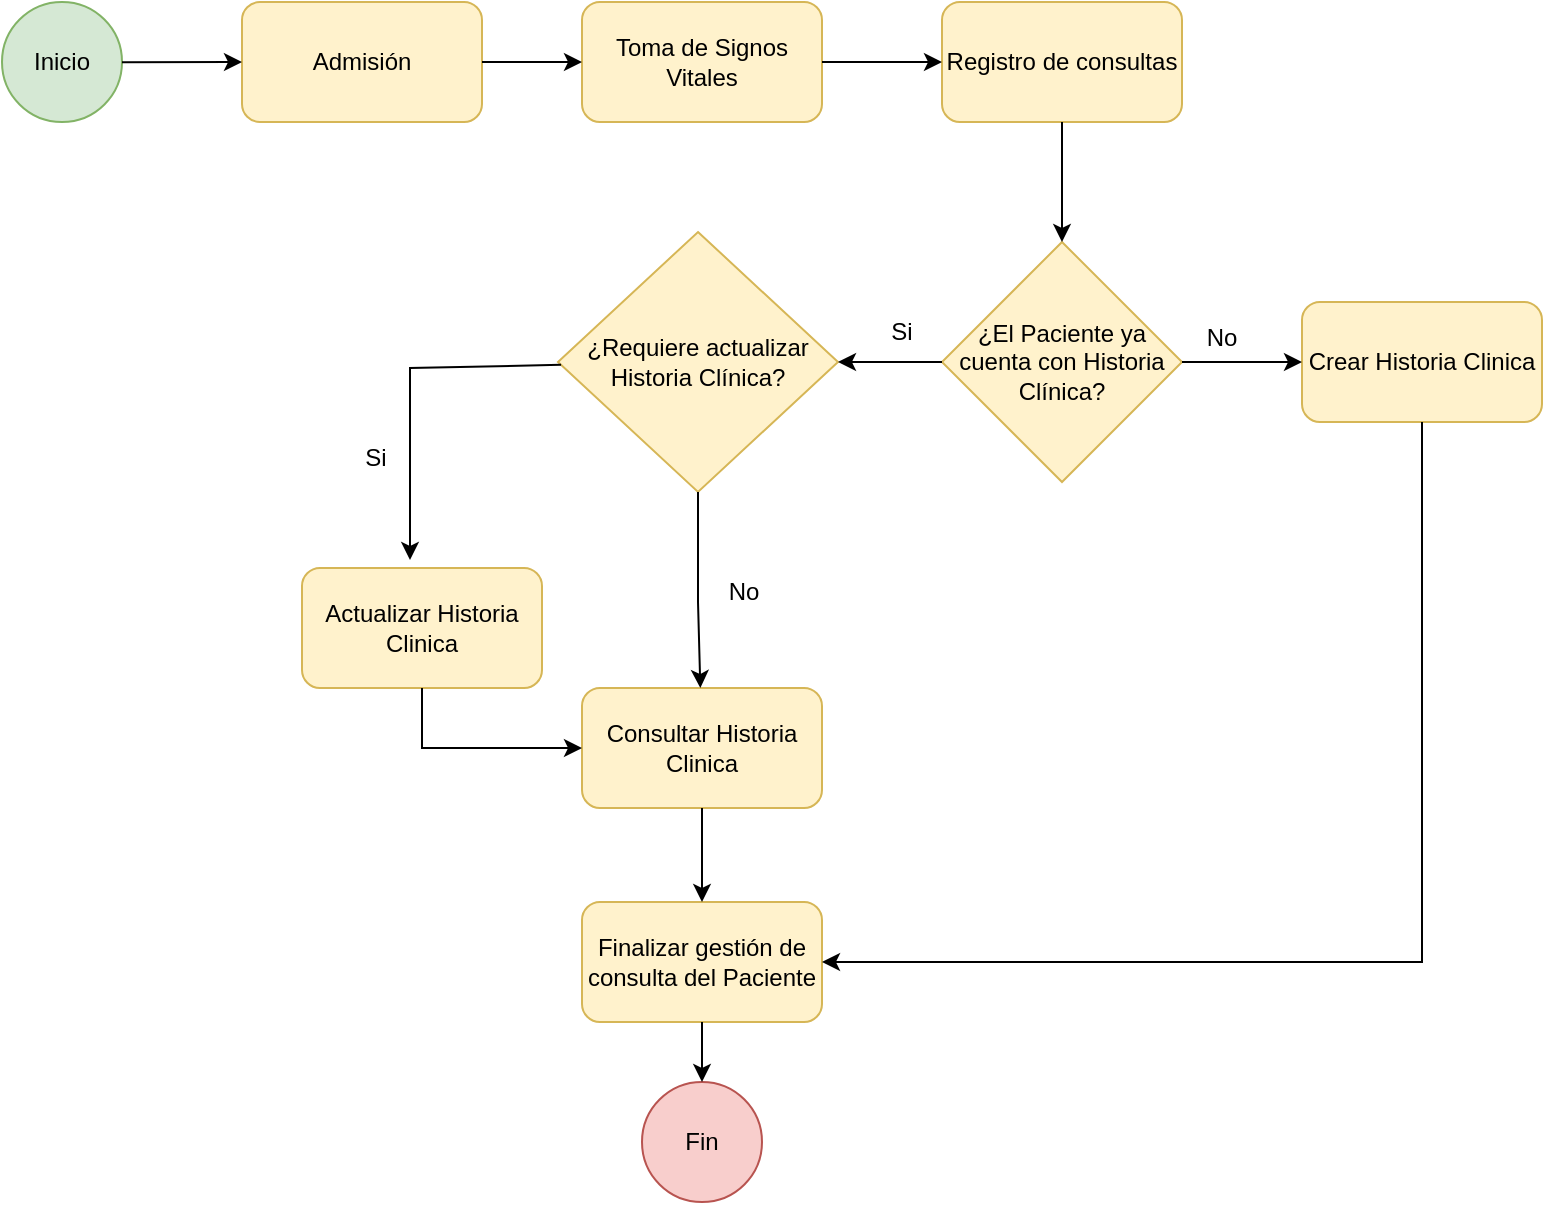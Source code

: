 <mxfile version="20.1.1" type="github" pages="3">
  <diagram id="0FJG1oKvQnxuFDeffio4" name="Diagrama de Flujo de Historia Clinica">
    <mxGraphModel dx="1422" dy="737" grid="1" gridSize="10" guides="1" tooltips="1" connect="1" arrows="1" fold="1" page="1" pageScale="1" pageWidth="827" pageHeight="1169" math="0" shadow="0">
      <root>
        <mxCell id="0" />
        <mxCell id="1" parent="0" />
        <mxCell id="RMnhrKZfnsFbdMeV7oKZ-1" value="Inicio" style="ellipse;whiteSpace=wrap;html=1;aspect=fixed;fillColor=#d5e8d4;strokeColor=#82b366;" parent="1" vertex="1">
          <mxGeometry x="40" y="50" width="60" height="60" as="geometry" />
        </mxCell>
        <mxCell id="RMnhrKZfnsFbdMeV7oKZ-2" value="Admisión" style="rounded=1;whiteSpace=wrap;html=1;fillColor=#fff2cc;strokeColor=#d6b656;" parent="1" vertex="1">
          <mxGeometry x="160" y="50" width="120" height="60" as="geometry" />
        </mxCell>
        <mxCell id="RMnhrKZfnsFbdMeV7oKZ-3" value="" style="endArrow=classic;html=1;rounded=0;entryX=0;entryY=0.5;entryDx=0;entryDy=0;" parent="1" source="RMnhrKZfnsFbdMeV7oKZ-1" target="RMnhrKZfnsFbdMeV7oKZ-2" edge="1">
          <mxGeometry width="50" height="50" relative="1" as="geometry">
            <mxPoint x="390" y="430" as="sourcePoint" />
            <mxPoint x="440" y="380" as="targetPoint" />
          </mxGeometry>
        </mxCell>
        <mxCell id="RMnhrKZfnsFbdMeV7oKZ-6" value="Toma de Signos Vitales" style="rounded=1;whiteSpace=wrap;html=1;fillColor=#fff2cc;strokeColor=#d6b656;" parent="1" vertex="1">
          <mxGeometry x="330" y="50" width="120" height="60" as="geometry" />
        </mxCell>
        <mxCell id="RMnhrKZfnsFbdMeV7oKZ-7" value="" style="endArrow=classic;html=1;rounded=0;exitX=1;exitY=0.5;exitDx=0;exitDy=0;" parent="1" source="RMnhrKZfnsFbdMeV7oKZ-2" target="RMnhrKZfnsFbdMeV7oKZ-6" edge="1">
          <mxGeometry width="50" height="50" relative="1" as="geometry">
            <mxPoint x="390" y="420" as="sourcePoint" />
            <mxPoint x="440" y="370" as="targetPoint" />
          </mxGeometry>
        </mxCell>
        <mxCell id="RMnhrKZfnsFbdMeV7oKZ-8" value="Registro de consultas" style="rounded=1;whiteSpace=wrap;html=1;fillColor=#fff2cc;strokeColor=#d6b656;" parent="1" vertex="1">
          <mxGeometry x="510" y="50" width="120" height="60" as="geometry" />
        </mxCell>
        <mxCell id="RMnhrKZfnsFbdMeV7oKZ-9" value="" style="endArrow=classic;html=1;rounded=0;exitX=1;exitY=0.5;exitDx=0;exitDy=0;" parent="1" source="RMnhrKZfnsFbdMeV7oKZ-6" target="RMnhrKZfnsFbdMeV7oKZ-8" edge="1">
          <mxGeometry width="50" height="50" relative="1" as="geometry">
            <mxPoint x="390" y="420" as="sourcePoint" />
            <mxPoint x="440" y="370" as="targetPoint" />
          </mxGeometry>
        </mxCell>
        <mxCell id="RMnhrKZfnsFbdMeV7oKZ-10" value="¿El Paciente ya cuenta con Historia Clínica?" style="rhombus;whiteSpace=wrap;html=1;fillColor=#fff2cc;strokeColor=#d6b656;" parent="1" vertex="1">
          <mxGeometry x="510" y="170" width="120" height="120" as="geometry" />
        </mxCell>
        <mxCell id="RMnhrKZfnsFbdMeV7oKZ-11" value="" style="endArrow=classic;html=1;rounded=0;" parent="1" source="RMnhrKZfnsFbdMeV7oKZ-8" target="RMnhrKZfnsFbdMeV7oKZ-10" edge="1">
          <mxGeometry width="50" height="50" relative="1" as="geometry">
            <mxPoint x="390" y="400" as="sourcePoint" />
            <mxPoint x="440" y="350" as="targetPoint" />
          </mxGeometry>
        </mxCell>
        <mxCell id="RMnhrKZfnsFbdMeV7oKZ-12" value="Si" style="text;html=1;strokeColor=none;fillColor=none;align=center;verticalAlign=middle;whiteSpace=wrap;rounded=0;" parent="1" vertex="1">
          <mxGeometry x="460" y="200" width="60" height="30" as="geometry" />
        </mxCell>
        <mxCell id="RMnhrKZfnsFbdMeV7oKZ-13" value="No" style="text;html=1;strokeColor=none;fillColor=none;align=center;verticalAlign=middle;whiteSpace=wrap;rounded=0;" parent="1" vertex="1">
          <mxGeometry x="620" y="203" width="60" height="30" as="geometry" />
        </mxCell>
        <mxCell id="RMnhrKZfnsFbdMeV7oKZ-16" value="Crear Historia Clinica" style="rounded=1;whiteSpace=wrap;html=1;fillColor=#fff2cc;strokeColor=#d6b656;" parent="1" vertex="1">
          <mxGeometry x="690" y="200" width="120" height="60" as="geometry" />
        </mxCell>
        <mxCell id="RMnhrKZfnsFbdMeV7oKZ-17" value="" style="endArrow=classic;html=1;rounded=0;exitX=1;exitY=0.5;exitDx=0;exitDy=0;" parent="1" source="RMnhrKZfnsFbdMeV7oKZ-10" target="RMnhrKZfnsFbdMeV7oKZ-16" edge="1">
          <mxGeometry width="50" height="50" relative="1" as="geometry">
            <mxPoint x="390" y="400" as="sourcePoint" />
            <mxPoint x="440" y="350" as="targetPoint" />
          </mxGeometry>
        </mxCell>
        <mxCell id="RMnhrKZfnsFbdMeV7oKZ-18" value="Consultar Historia Clinica" style="rounded=1;whiteSpace=wrap;html=1;fillColor=#fff2cc;strokeColor=#d6b656;" parent="1" vertex="1">
          <mxGeometry x="330" y="393" width="120" height="60" as="geometry" />
        </mxCell>
        <mxCell id="RMnhrKZfnsFbdMeV7oKZ-26" value="Fin" style="ellipse;whiteSpace=wrap;html=1;aspect=fixed;fillColor=#f8cecc;strokeColor=#b85450;" parent="1" vertex="1">
          <mxGeometry x="360" y="590" width="60" height="60" as="geometry" />
        </mxCell>
        <mxCell id="HL4wUpQa_9BszUXqO1d3-1" value="¿Requiere actualizar Historia Clínica?" style="rhombus;whiteSpace=wrap;html=1;fillColor=#fff2cc;strokeColor=#d6b656;" parent="1" vertex="1">
          <mxGeometry x="318" y="165" width="140" height="130" as="geometry" />
        </mxCell>
        <mxCell id="HL4wUpQa_9BszUXqO1d3-2" value="Actualizar Historia Clinica" style="rounded=1;whiteSpace=wrap;html=1;fillColor=#fff2cc;strokeColor=#d6b656;" parent="1" vertex="1">
          <mxGeometry x="190" y="333" width="120" height="60" as="geometry" />
        </mxCell>
        <mxCell id="HL4wUpQa_9BszUXqO1d3-3" value="" style="endArrow=classic;html=1;rounded=0;entryX=0.45;entryY=-0.067;entryDx=0;entryDy=0;entryPerimeter=0;" parent="1" source="HL4wUpQa_9BszUXqO1d3-1" target="HL4wUpQa_9BszUXqO1d3-2" edge="1">
          <mxGeometry width="50" height="50" relative="1" as="geometry">
            <mxPoint x="262" y="233" as="sourcePoint" />
            <mxPoint x="240" y="233" as="targetPoint" />
            <Array as="points">
              <mxPoint x="244" y="233" />
            </Array>
          </mxGeometry>
        </mxCell>
        <mxCell id="HL4wUpQa_9BszUXqO1d3-4" value="Si" style="text;html=1;strokeColor=none;fillColor=none;align=center;verticalAlign=middle;whiteSpace=wrap;rounded=0;" parent="1" vertex="1">
          <mxGeometry x="198" y="263" width="58" height="30" as="geometry" />
        </mxCell>
        <mxCell id="HL4wUpQa_9BszUXqO1d3-6" value="No" style="text;html=1;strokeColor=none;fillColor=none;align=center;verticalAlign=middle;whiteSpace=wrap;rounded=0;" parent="1" vertex="1">
          <mxGeometry x="381" y="330" width="60" height="30" as="geometry" />
        </mxCell>
        <mxCell id="xekQoF_mFTuRHG7IAeSE-1" value="Finalizar gestión de consulta del Paciente" style="rounded=1;whiteSpace=wrap;html=1;fillColor=#fff2cc;strokeColor=#d6b656;" parent="1" vertex="1">
          <mxGeometry x="330" y="500" width="120" height="60" as="geometry" />
        </mxCell>
        <mxCell id="xekQoF_mFTuRHG7IAeSE-2" value="" style="endArrow=classic;html=1;rounded=0;exitX=0.5;exitY=1;exitDx=0;exitDy=0;" parent="1" source="xekQoF_mFTuRHG7IAeSE-1" target="RMnhrKZfnsFbdMeV7oKZ-26" edge="1">
          <mxGeometry width="50" height="50" relative="1" as="geometry">
            <mxPoint x="480" y="621" as="sourcePoint" />
            <mxPoint x="390" y="610" as="targetPoint" />
          </mxGeometry>
        </mxCell>
        <mxCell id="GkUgP4okJFauIwc1bpyG-1" value="" style="endArrow=classic;html=1;rounded=0;exitX=0.5;exitY=1;exitDx=0;exitDy=0;" parent="1" source="HL4wUpQa_9BszUXqO1d3-1" target="RMnhrKZfnsFbdMeV7oKZ-18" edge="1">
          <mxGeometry width="50" height="50" relative="1" as="geometry">
            <mxPoint x="564" y="510" as="sourcePoint" />
            <mxPoint x="390" y="370" as="targetPoint" />
            <Array as="points">
              <mxPoint x="388" y="350" />
            </Array>
          </mxGeometry>
        </mxCell>
        <mxCell id="GkUgP4okJFauIwc1bpyG-5" value="" style="endArrow=classic;html=1;rounded=0;exitX=0.5;exitY=1;exitDx=0;exitDy=0;" parent="1" source="HL4wUpQa_9BszUXqO1d3-2" target="RMnhrKZfnsFbdMeV7oKZ-18" edge="1">
          <mxGeometry width="50" height="50" relative="1" as="geometry">
            <mxPoint x="281" y="490" as="sourcePoint" />
            <mxPoint x="331" y="440" as="targetPoint" />
            <Array as="points">
              <mxPoint x="250" y="423" />
            </Array>
          </mxGeometry>
        </mxCell>
        <mxCell id="GkUgP4okJFauIwc1bpyG-6" value="" style="endArrow=classic;html=1;rounded=0;exitX=0.5;exitY=1;exitDx=0;exitDy=0;entryX=1;entryY=0.5;entryDx=0;entryDy=0;" parent="1" source="RMnhrKZfnsFbdMeV7oKZ-16" target="xekQoF_mFTuRHG7IAeSE-1" edge="1">
          <mxGeometry width="50" height="50" relative="1" as="geometry">
            <mxPoint x="390" y="510" as="sourcePoint" />
            <mxPoint x="440" y="460" as="targetPoint" />
            <Array as="points">
              <mxPoint x="750" y="530" />
            </Array>
          </mxGeometry>
        </mxCell>
        <mxCell id="b3maCRYFqijMB9W2Ea7I-1" value="" style="endArrow=classic;html=1;rounded=0;" edge="1" parent="1" target="HL4wUpQa_9BszUXqO1d3-1">
          <mxGeometry width="50" height="50" relative="1" as="geometry">
            <mxPoint x="510" y="230" as="sourcePoint" />
            <mxPoint x="440" y="380" as="targetPoint" />
          </mxGeometry>
        </mxCell>
        <mxCell id="b3maCRYFqijMB9W2Ea7I-3" value="" style="endArrow=classic;html=1;rounded=0;exitX=0.5;exitY=1;exitDx=0;exitDy=0;entryX=0.5;entryY=0;entryDx=0;entryDy=0;" edge="1" parent="1" source="RMnhrKZfnsFbdMeV7oKZ-18" target="xekQoF_mFTuRHG7IAeSE-1">
          <mxGeometry width="50" height="50" relative="1" as="geometry">
            <mxPoint x="390" y="430" as="sourcePoint" />
            <mxPoint x="440" y="380" as="targetPoint" />
          </mxGeometry>
        </mxCell>
      </root>
    </mxGraphModel>
  </diagram>
  <diagram name="Diagrama de Laboratorio" id="5OnZy8I1DerMemIDZ4Z2">
    <mxGraphModel dx="1422" dy="737" grid="1" gridSize="10" guides="1" tooltips="1" connect="1" arrows="1" fold="1" page="1" pageScale="1" pageWidth="827" pageHeight="1169" math="0" shadow="0">
      <root>
        <mxCell id="z8_920ZuaEv_8N6seaUg-0" />
        <mxCell id="z8_920ZuaEv_8N6seaUg-1" parent="z8_920ZuaEv_8N6seaUg-0" />
        <mxCell id="z8_920ZuaEv_8N6seaUg-2" value="Inicio" style="ellipse;whiteSpace=wrap;html=1;aspect=fixed;fillColor=#d5e8d4;strokeColor=#82b366;" parent="z8_920ZuaEv_8N6seaUg-1" vertex="1">
          <mxGeometry x="19" y="50" width="60" height="60" as="geometry" />
        </mxCell>
        <mxCell id="z8_920ZuaEv_8N6seaUg-3" value="Admisión" style="rounded=1;whiteSpace=wrap;html=1;fillColor=#fff2cc;strokeColor=#d6b656;" parent="z8_920ZuaEv_8N6seaUg-1" vertex="1">
          <mxGeometry x="139" y="50" width="120" height="60" as="geometry" />
        </mxCell>
        <mxCell id="z8_920ZuaEv_8N6seaUg-4" value="" style="endArrow=classic;html=1;rounded=0;entryX=0;entryY=0.5;entryDx=0;entryDy=0;" parent="z8_920ZuaEv_8N6seaUg-1" source="z8_920ZuaEv_8N6seaUg-2" target="z8_920ZuaEv_8N6seaUg-3" edge="1">
          <mxGeometry width="50" height="50" relative="1" as="geometry">
            <mxPoint x="369" y="430" as="sourcePoint" />
            <mxPoint x="419" y="380" as="targetPoint" />
          </mxGeometry>
        </mxCell>
        <mxCell id="z8_920ZuaEv_8N6seaUg-5" value="Toma de Signos Vitales" style="rounded=1;whiteSpace=wrap;html=1;fillColor=#fff2cc;strokeColor=#d6b656;" parent="z8_920ZuaEv_8N6seaUg-1" vertex="1">
          <mxGeometry x="309" y="50" width="120" height="60" as="geometry" />
        </mxCell>
        <mxCell id="z8_920ZuaEv_8N6seaUg-6" value="" style="endArrow=classic;html=1;rounded=0;exitX=1;exitY=0.5;exitDx=0;exitDy=0;" parent="z8_920ZuaEv_8N6seaUg-1" source="z8_920ZuaEv_8N6seaUg-3" target="z8_920ZuaEv_8N6seaUg-5" edge="1">
          <mxGeometry width="50" height="50" relative="1" as="geometry">
            <mxPoint x="369" y="420" as="sourcePoint" />
            <mxPoint x="419" y="370" as="targetPoint" />
          </mxGeometry>
        </mxCell>
        <mxCell id="z8_920ZuaEv_8N6seaUg-7" value="Registro de Consultas" style="rounded=1;whiteSpace=wrap;html=1;fillColor=#fff2cc;strokeColor=#d6b656;" parent="z8_920ZuaEv_8N6seaUg-1" vertex="1">
          <mxGeometry x="489" y="50" width="120" height="60" as="geometry" />
        </mxCell>
        <mxCell id="z8_920ZuaEv_8N6seaUg-8" value="" style="endArrow=classic;html=1;rounded=0;exitX=1;exitY=0.5;exitDx=0;exitDy=0;" parent="z8_920ZuaEv_8N6seaUg-1" source="z8_920ZuaEv_8N6seaUg-5" target="z8_920ZuaEv_8N6seaUg-7" edge="1">
          <mxGeometry width="50" height="50" relative="1" as="geometry">
            <mxPoint x="369" y="420" as="sourcePoint" />
            <mxPoint x="419" y="370" as="targetPoint" />
          </mxGeometry>
        </mxCell>
        <mxCell id="z8_920ZuaEv_8N6seaUg-15" value="Solicitud de Examen Clínico (Laboratorio o Imagen)" style="rounded=1;whiteSpace=wrap;html=1;fillColor=#fff2cc;strokeColor=#d6b656;" parent="z8_920ZuaEv_8N6seaUg-1" vertex="1">
          <mxGeometry x="489" y="179" width="120" height="60" as="geometry" />
        </mxCell>
        <mxCell id="z8_920ZuaEv_8N6seaUg-17" value="Recepción solicitud" style="rounded=1;whiteSpace=wrap;html=1;fillColor=#fff2cc;strokeColor=#d6b656;" parent="z8_920ZuaEv_8N6seaUg-1" vertex="1">
          <mxGeometry x="489" y="288" width="120" height="60" as="geometry" />
        </mxCell>
        <mxCell id="z8_920ZuaEv_8N6seaUg-18" value="" style="endArrow=classic;html=1;rounded=0;" parent="z8_920ZuaEv_8N6seaUg-1" source="z8_920ZuaEv_8N6seaUg-15" target="z8_920ZuaEv_8N6seaUg-17" edge="1">
          <mxGeometry width="50" height="50" relative="1" as="geometry">
            <mxPoint x="189" y="370" as="sourcePoint" />
            <mxPoint x="239" y="320" as="targetPoint" />
          </mxGeometry>
        </mxCell>
        <mxCell id="z8_920ZuaEv_8N6seaUg-20" value="Realización de Extracción Muestras." style="rounded=1;whiteSpace=wrap;html=1;fillColor=#fff2cc;strokeColor=#d6b656;" parent="z8_920ZuaEv_8N6seaUg-1" vertex="1">
          <mxGeometry x="269" y="459" width="120" height="60" as="geometry" />
        </mxCell>
        <mxCell id="z8_920ZuaEv_8N6seaUg-22" value="Entrega de Resultados" style="rounded=1;whiteSpace=wrap;html=1;fillColor=#fff2cc;strokeColor=#d6b656;" parent="z8_920ZuaEv_8N6seaUg-1" vertex="1">
          <mxGeometry x="481" y="760" width="120" height="60" as="geometry" />
        </mxCell>
        <mxCell id="z8_920ZuaEv_8N6seaUg-24" value="Fin" style="ellipse;whiteSpace=wrap;html=1;aspect=fixed;fillColor=#f8cecc;strokeColor=#b85450;" parent="z8_920ZuaEv_8N6seaUg-1" vertex="1">
          <mxGeometry x="160" y="1230" width="60" height="60" as="geometry" />
        </mxCell>
        <mxCell id="6TgBuLALcDRJESAb5uaZ-0" value="" style="endArrow=classic;html=1;rounded=0;exitX=0.5;exitY=1;exitDx=0;exitDy=0;" parent="z8_920ZuaEv_8N6seaUg-1" source="z8_920ZuaEv_8N6seaUg-7" target="z8_920ZuaEv_8N6seaUg-15" edge="1">
          <mxGeometry width="50" height="50" relative="1" as="geometry">
            <mxPoint x="369" y="410" as="sourcePoint" />
            <mxPoint x="419" y="360" as="targetPoint" />
          </mxGeometry>
        </mxCell>
        <mxCell id="6TgBuLALcDRJESAb5uaZ-1" value="Análisis de muestras y adjunto de Resultados" style="rounded=1;whiteSpace=wrap;html=1;fillColor=#fff2cc;strokeColor=#d6b656;" parent="z8_920ZuaEv_8N6seaUg-1" vertex="1">
          <mxGeometry x="259" y="574" width="120" height="60" as="geometry" />
        </mxCell>
        <mxCell id="6TgBuLALcDRJESAb5uaZ-2" value="" style="endArrow=classic;html=1;rounded=0;exitX=0.417;exitY=1.017;exitDx=0;exitDy=0;exitPerimeter=0;entryX=0.5;entryY=0;entryDx=0;entryDy=0;" parent="z8_920ZuaEv_8N6seaUg-1" source="z8_920ZuaEv_8N6seaUg-20" target="6TgBuLALcDRJESAb5uaZ-1" edge="1">
          <mxGeometry width="50" height="50" relative="1" as="geometry">
            <mxPoint x="319" y="533" as="sourcePoint" />
            <mxPoint x="319" y="574" as="targetPoint" />
          </mxGeometry>
        </mxCell>
        <mxCell id="6TgBuLALcDRJESAb5uaZ-3" value="Visualización de Pruebas Diagnosticas" style="rounded=1;whiteSpace=wrap;html=1;fillColor=#fff2cc;strokeColor=#d6b656;" parent="z8_920ZuaEv_8N6seaUg-1" vertex="1">
          <mxGeometry x="342" y="939" width="120" height="60" as="geometry" />
        </mxCell>
        <mxCell id="6TgBuLALcDRJESAb5uaZ-4" value="Esta actividad indica el retorno al modulo de Consultas donde el Doctor solicitante revisa las pruebas solicitadas al laboratorio o Imagen." style="text;html=1;strokeColor=none;fillColor=none;align=left;verticalAlign=middle;whiteSpace=wrap;rounded=0;" parent="z8_920ZuaEv_8N6seaUg-1" vertex="1">
          <mxGeometry x="310" y="1044" width="180" height="80" as="geometry" />
        </mxCell>
        <mxCell id="6TgBuLALcDRJESAb5uaZ-5" value="" style="endArrow=none;dashed=1;html=1;dashPattern=1 3;strokeWidth=2;rounded=0;entryX=0.45;entryY=1.017;entryDx=0;entryDy=0;entryPerimeter=0;" parent="z8_920ZuaEv_8N6seaUg-1" source="6TgBuLALcDRJESAb5uaZ-4" target="6TgBuLALcDRJESAb5uaZ-3" edge="1">
          <mxGeometry width="50" height="50" relative="1" as="geometry">
            <mxPoint x="370" y="769" as="sourcePoint" />
            <mxPoint x="370" y="1009" as="targetPoint" />
          </mxGeometry>
        </mxCell>
        <mxCell id="6TgBuLALcDRJESAb5uaZ-7" value="¿El paciente requiere mas pruebas Diagnosticas?" style="rhombus;whiteSpace=wrap;html=1;fillColor=#fff2cc;strokeColor=#d6b656;" parent="z8_920ZuaEv_8N6seaUg-1" vertex="1">
          <mxGeometry x="110" y="889" width="160" height="170" as="geometry" />
        </mxCell>
        <mxCell id="6TgBuLALcDRJESAb5uaZ-8" value="Si" style="text;html=1;strokeColor=none;fillColor=none;align=center;verticalAlign=middle;whiteSpace=wrap;rounded=0;" parent="z8_920ZuaEv_8N6seaUg-1" vertex="1">
          <mxGeometry x="176" y="850" width="60" height="30" as="geometry" />
        </mxCell>
        <mxCell id="6TgBuLALcDRJESAb5uaZ-9" value="" style="endArrow=classic;html=1;rounded=0;exitX=0.5;exitY=0;exitDx=0;exitDy=0;entryX=-0.017;entryY=0.367;entryDx=0;entryDy=0;entryPerimeter=0;" parent="z8_920ZuaEv_8N6seaUg-1" source="6TgBuLALcDRJESAb5uaZ-7" target="z8_920ZuaEv_8N6seaUg-15" edge="1">
          <mxGeometry width="50" height="50" relative="1" as="geometry">
            <mxPoint x="189" y="420" as="sourcePoint" />
            <mxPoint x="479" y="200" as="targetPoint" />
            <Array as="points">
              <mxPoint x="189" y="200" />
              <mxPoint x="450" y="201" />
            </Array>
          </mxGeometry>
        </mxCell>
        <mxCell id="6TgBuLALcDRJESAb5uaZ-10" value="No" style="text;html=1;strokeColor=none;fillColor=none;align=center;verticalAlign=middle;whiteSpace=wrap;rounded=0;" parent="z8_920ZuaEv_8N6seaUg-1" vertex="1">
          <mxGeometry x="190" y="1069" width="60" height="30" as="geometry" />
        </mxCell>
        <mxCell id="6TgBuLALcDRJESAb5uaZ-11" value="" style="endArrow=classic;html=1;rounded=0;exitX=0.008;exitY=0.633;exitDx=0;exitDy=0;exitPerimeter=0;" parent="z8_920ZuaEv_8N6seaUg-1" source="6TgBuLALcDRJESAb5uaZ-3" target="6TgBuLALcDRJESAb5uaZ-7" edge="1">
          <mxGeometry width="50" height="50" relative="1" as="geometry">
            <mxPoint x="370" y="949" as="sourcePoint" />
            <mxPoint x="420" y="899" as="targetPoint" />
          </mxGeometry>
        </mxCell>
        <mxCell id="6TgBuLALcDRJESAb5uaZ-12" value="Finalizar gestión de consulta del Paciente" style="rounded=1;whiteSpace=wrap;html=1;fillColor=#fff2cc;strokeColor=#d6b656;" parent="z8_920ZuaEv_8N6seaUg-1" vertex="1">
          <mxGeometry x="130" y="1109" width="120" height="60" as="geometry" />
        </mxCell>
        <mxCell id="6TgBuLALcDRJESAb5uaZ-13" value="" style="endArrow=classic;html=1;rounded=0;exitX=0.5;exitY=1;exitDx=0;exitDy=0;entryX=0.5;entryY=0;entryDx=0;entryDy=0;" parent="z8_920ZuaEv_8N6seaUg-1" source="6TgBuLALcDRJESAb5uaZ-7" target="6TgBuLALcDRJESAb5uaZ-12" edge="1">
          <mxGeometry width="50" height="50" relative="1" as="geometry">
            <mxPoint x="230" y="1069" as="sourcePoint" />
            <mxPoint x="280" y="1019" as="targetPoint" />
          </mxGeometry>
        </mxCell>
        <mxCell id="8ZXgWFbtoIdKy-t35B4t-0" value="Tipo de Examen" style="rhombus;whiteSpace=wrap;html=1;fillColor=#fff2cc;strokeColor=#d6b656;" parent="z8_920ZuaEv_8N6seaUg-1" vertex="1">
          <mxGeometry x="469" y="404" width="160" height="170" as="geometry" />
        </mxCell>
        <mxCell id="8ZXgWFbtoIdKy-t35B4t-1" value="Realización de Prueba diagnostica por Imagen." style="rounded=1;whiteSpace=wrap;html=1;fillColor=#fff2cc;strokeColor=#d6b656;" parent="z8_920ZuaEv_8N6seaUg-1" vertex="1">
          <mxGeometry x="686" y="459" width="120" height="60" as="geometry" />
        </mxCell>
        <mxCell id="8ZXgWFbtoIdKy-t35B4t-2" value="" style="endArrow=classic;html=1;rounded=0;exitX=0;exitY=0.5;exitDx=0;exitDy=0;" parent="z8_920ZuaEv_8N6seaUg-1" source="8ZXgWFbtoIdKy-t35B4t-0" target="z8_920ZuaEv_8N6seaUg-20" edge="1">
          <mxGeometry width="50" height="50" relative="1" as="geometry">
            <mxPoint x="369" y="634" as="sourcePoint" />
            <mxPoint x="419" y="584" as="targetPoint" />
          </mxGeometry>
        </mxCell>
        <mxCell id="8ZXgWFbtoIdKy-t35B4t-3" value="" style="endArrow=classic;html=1;rounded=0;exitX=1;exitY=0.5;exitDx=0;exitDy=0;entryX=0;entryY=0.5;entryDx=0;entryDy=0;" parent="z8_920ZuaEv_8N6seaUg-1" source="8ZXgWFbtoIdKy-t35B4t-0" target="8ZXgWFbtoIdKy-t35B4t-1" edge="1">
          <mxGeometry width="50" height="50" relative="1" as="geometry">
            <mxPoint x="369" y="634" as="sourcePoint" />
            <mxPoint x="419" y="584" as="targetPoint" />
          </mxGeometry>
        </mxCell>
        <mxCell id="8ZXgWFbtoIdKy-t35B4t-4" value="" style="endArrow=classic;html=1;rounded=0;exitX=0.5;exitY=1;exitDx=0;exitDy=0;" parent="z8_920ZuaEv_8N6seaUg-1" source="z8_920ZuaEv_8N6seaUg-17" target="8ZXgWFbtoIdKy-t35B4t-0" edge="1">
          <mxGeometry width="50" height="50" relative="1" as="geometry">
            <mxPoint x="369" y="600" as="sourcePoint" />
            <mxPoint x="419" y="550" as="targetPoint" />
          </mxGeometry>
        </mxCell>
        <mxCell id="8ZXgWFbtoIdKy-t35B4t-5" value="Laboratorio" style="text;html=1;strokeColor=none;fillColor=none;align=center;verticalAlign=middle;whiteSpace=wrap;rounded=0;" parent="z8_920ZuaEv_8N6seaUg-1" vertex="1">
          <mxGeometry x="401" y="466" width="60" height="30" as="geometry" />
        </mxCell>
        <mxCell id="8ZXgWFbtoIdKy-t35B4t-6" value="Imagen" style="text;html=1;strokeColor=none;fillColor=none;align=center;verticalAlign=middle;whiteSpace=wrap;rounded=0;" parent="z8_920ZuaEv_8N6seaUg-1" vertex="1">
          <mxGeometry x="622" y="466" width="60" height="30" as="geometry" />
        </mxCell>
        <mxCell id="8ZXgWFbtoIdKy-t35B4t-7" value="" style="endArrow=classic;html=1;rounded=0;exitX=0.5;exitY=1;exitDx=0;exitDy=0;entryX=0.5;entryY=0;entryDx=0;entryDy=0;" parent="z8_920ZuaEv_8N6seaUg-1" target="8ZXgWFbtoIdKy-t35B4t-8" edge="1">
          <mxGeometry width="50" height="50" relative="1" as="geometry">
            <mxPoint x="748" y="519" as="sourcePoint" />
            <mxPoint x="745.25" y="585" as="targetPoint" />
          </mxGeometry>
        </mxCell>
        <mxCell id="8ZXgWFbtoIdKy-t35B4t-8" value="Análisis de imágenes y adjunto de Resultados" style="rounded=1;whiteSpace=wrap;html=1;fillColor=#fff2cc;strokeColor=#d6b656;" parent="z8_920ZuaEv_8N6seaUg-1" vertex="1">
          <mxGeometry x="689" y="574" width="120" height="60" as="geometry" />
        </mxCell>
        <mxCell id="8ZXgWFbtoIdKy-t35B4t-14" value="" style="endArrow=classic;html=1;rounded=0;exitX=0.5;exitY=1;exitDx=0;exitDy=0;entryX=0.5;entryY=0;entryDx=0;entryDy=0;" parent="z8_920ZuaEv_8N6seaUg-1" source="6TgBuLALcDRJESAb5uaZ-12" target="z8_920ZuaEv_8N6seaUg-24" edge="1">
          <mxGeometry width="50" height="50" relative="1" as="geometry">
            <mxPoint x="370" y="950" as="sourcePoint" />
            <mxPoint x="420" y="900" as="targetPoint" />
          </mxGeometry>
        </mxCell>
        <mxCell id="63twEFuvQagd9EvCpOu4-0" value="Verificación por responsable de la unidad" style="rounded=1;whiteSpace=wrap;html=1;fillColor=#fff2cc;strokeColor=#d6b656;container=1;" parent="z8_920ZuaEv_8N6seaUg-1" vertex="1">
          <mxGeometry x="259" y="680" width="120" height="60" as="geometry" />
        </mxCell>
        <mxCell id="63twEFuvQagd9EvCpOu4-4" value="" style="endArrow=classic;html=1;rounded=0;exitX=0.5;exitY=1;exitDx=0;exitDy=0;entryX=1;entryY=0.5;entryDx=0;entryDy=0;" parent="z8_920ZuaEv_8N6seaUg-1" source="z8_920ZuaEv_8N6seaUg-22" target="6TgBuLALcDRJESAb5uaZ-3" edge="1">
          <mxGeometry width="50" height="50" relative="1" as="geometry">
            <mxPoint x="541" y="1044" as="sourcePoint" />
            <mxPoint x="591" y="994" as="targetPoint" />
            <Array as="points">
              <mxPoint x="541" y="969" />
            </Array>
          </mxGeometry>
        </mxCell>
        <mxCell id="63twEFuvQagd9EvCpOu4-5" value="Verificación por responsable de la unidad" style="rounded=1;whiteSpace=wrap;html=1;fillColor=#fff2cc;strokeColor=#d6b656;container=1;" parent="z8_920ZuaEv_8N6seaUg-1" vertex="1">
          <mxGeometry x="680" y="680" width="120" height="60" as="geometry" />
        </mxCell>
        <mxCell id="63twEFuvQagd9EvCpOu4-6" value="" style="endArrow=classic;html=1;rounded=0;exitX=0.5;exitY=1;exitDx=0;exitDy=0;" parent="z8_920ZuaEv_8N6seaUg-1" source="6TgBuLALcDRJESAb5uaZ-1" target="63twEFuvQagd9EvCpOu4-0" edge="1">
          <mxGeometry width="50" height="50" relative="1" as="geometry">
            <mxPoint x="390" y="730" as="sourcePoint" />
            <mxPoint x="440" y="680" as="targetPoint" />
          </mxGeometry>
        </mxCell>
        <mxCell id="63twEFuvQagd9EvCpOu4-7" value="" style="endArrow=classic;html=1;rounded=0;exitX=0.5;exitY=1;exitDx=0;exitDy=0;entryX=0.575;entryY=-0.033;entryDx=0;entryDy=0;entryPerimeter=0;" parent="z8_920ZuaEv_8N6seaUg-1" source="8ZXgWFbtoIdKy-t35B4t-8" target="63twEFuvQagd9EvCpOu4-5" edge="1">
          <mxGeometry width="50" height="50" relative="1" as="geometry">
            <mxPoint x="390" y="730" as="sourcePoint" />
            <mxPoint x="750" y="680" as="targetPoint" />
          </mxGeometry>
        </mxCell>
        <mxCell id="63twEFuvQagd9EvCpOu4-8" value="" style="endArrow=classic;html=1;rounded=0;exitX=0.5;exitY=1;exitDx=0;exitDy=0;entryX=0;entryY=0.5;entryDx=0;entryDy=0;" parent="z8_920ZuaEv_8N6seaUg-1" source="63twEFuvQagd9EvCpOu4-0" target="z8_920ZuaEv_8N6seaUg-22" edge="1">
          <mxGeometry width="50" height="50" relative="1" as="geometry">
            <mxPoint x="390" y="730" as="sourcePoint" />
            <mxPoint x="440" y="680" as="targetPoint" />
            <Array as="points">
              <mxPoint x="319" y="790" />
            </Array>
          </mxGeometry>
        </mxCell>
        <mxCell id="63twEFuvQagd9EvCpOu4-9" value="" style="endArrow=classic;html=1;rounded=0;exitX=0.5;exitY=1;exitDx=0;exitDy=0;entryX=1;entryY=0.5;entryDx=0;entryDy=0;" parent="z8_920ZuaEv_8N6seaUg-1" source="63twEFuvQagd9EvCpOu4-5" target="z8_920ZuaEv_8N6seaUg-22" edge="1">
          <mxGeometry width="50" height="50" relative="1" as="geometry">
            <mxPoint x="700" y="840" as="sourcePoint" />
            <mxPoint x="750" y="790" as="targetPoint" />
            <Array as="points">
              <mxPoint x="740" y="790" />
            </Array>
          </mxGeometry>
        </mxCell>
        <mxCell id="NH4QSwAOY9NdlBQoGGBY-0" value="&lt;div style=&quot;&quot;&gt;&lt;span style=&quot;font-size: 13px; background-color: initial;&quot;&gt;En esta actividad, se segregan las solicitudes de examen clínico en la recepción de la unidad correspondiente (Laboratorio o Imágenes).&lt;/span&gt;&lt;/div&gt;" style="text;html=1;strokeColor=none;fillColor=none;align=left;verticalAlign=middle;whiteSpace=wrap;rounded=0;" vertex="1" parent="z8_920ZuaEv_8N6seaUg-1">
          <mxGeometry x="665" y="220" width="150" height="110" as="geometry" />
        </mxCell>
        <mxCell id="NH4QSwAOY9NdlBQoGGBY-4" value="&lt;div style=&quot;&quot;&gt;&lt;span style=&quot;font-size: 13px; background-color: initial;&quot;&gt;En esta actividad, se realizan las cargas de los archivos resultados de los exámenes clínicos de Laboratorio o Imágenes.&lt;/span&gt;&lt;/div&gt;" style="text;html=1;strokeColor=none;fillColor=none;align=left;verticalAlign=middle;whiteSpace=wrap;rounded=0;" vertex="1" parent="z8_920ZuaEv_8N6seaUg-1">
          <mxGeometry x="650" y="840" width="146" height="90" as="geometry" />
        </mxCell>
        <mxCell id="NH4QSwAOY9NdlBQoGGBY-6" value="" style="endArrow=none;dashed=1;html=1;dashPattern=1 3;strokeWidth=2;rounded=0;fontSize=13;exitX=0;exitY=0.5;exitDx=0;exitDy=0;" edge="1" parent="z8_920ZuaEv_8N6seaUg-1" source="NH4QSwAOY9NdlBQoGGBY-4" target="z8_920ZuaEv_8N6seaUg-22">
          <mxGeometry width="50" height="50" relative="1" as="geometry">
            <mxPoint x="390" y="1110" as="sourcePoint" />
            <mxPoint x="440" y="1060" as="targetPoint" />
          </mxGeometry>
        </mxCell>
        <mxCell id="NH4QSwAOY9NdlBQoGGBY-7" value="" style="endArrow=none;dashed=1;html=1;dashPattern=1 3;strokeWidth=2;rounded=0;fontSize=13;exitX=0.007;exitY=0.418;exitDx=0;exitDy=0;exitPerimeter=0;entryX=1;entryY=0.5;entryDx=0;entryDy=0;" edge="1" parent="z8_920ZuaEv_8N6seaUg-1" source="NH4QSwAOY9NdlBQoGGBY-0" target="z8_920ZuaEv_8N6seaUg-15">
          <mxGeometry width="50" height="50" relative="1" as="geometry">
            <mxPoint x="390" y="310" as="sourcePoint" />
            <mxPoint x="440" y="260" as="targetPoint" />
          </mxGeometry>
        </mxCell>
      </root>
    </mxGraphModel>
  </diagram>
  <diagram name="Diagrama de Solicitud Resumen Clinico" id="vJsOqkEl4zHwaD4wMcVJ">
    <mxGraphModel dx="1422" dy="737" grid="1" gridSize="10" guides="1" tooltips="1" connect="1" arrows="1" fold="1" page="1" pageScale="1" pageWidth="827" pageHeight="1169" math="0" shadow="0">
      <root>
        <mxCell id="hlDgstGDT7UcF94J40AT-0" />
        <mxCell id="hlDgstGDT7UcF94J40AT-1" parent="hlDgstGDT7UcF94J40AT-0" />
        <mxCell id="hlDgstGDT7UcF94J40AT-2" value="Inicio" style="ellipse;whiteSpace=wrap;html=1;aspect=fixed;fillColor=#d5e8d4;strokeColor=#82b366;" parent="hlDgstGDT7UcF94J40AT-1" vertex="1">
          <mxGeometry y="199" width="60" height="60" as="geometry" />
        </mxCell>
        <mxCell id="hlDgstGDT7UcF94J40AT-3" value="Solicitud de Resumen Clínico" style="rounded=1;whiteSpace=wrap;html=1;fillColor=#fff2cc;strokeColor=#d6b656;" parent="hlDgstGDT7UcF94J40AT-1" vertex="1">
          <mxGeometry x="120" y="199" width="120" height="60" as="geometry" />
        </mxCell>
        <mxCell id="hlDgstGDT7UcF94J40AT-4" value="" style="endArrow=classic;html=1;rounded=0;entryX=0;entryY=0.5;entryDx=0;entryDy=0;" parent="hlDgstGDT7UcF94J40AT-1" source="hlDgstGDT7UcF94J40AT-2" target="hlDgstGDT7UcF94J40AT-3" edge="1">
          <mxGeometry width="50" height="50" relative="1" as="geometry">
            <mxPoint x="350" y="579" as="sourcePoint" />
            <mxPoint x="400" y="529" as="targetPoint" />
          </mxGeometry>
        </mxCell>
        <mxCell id="hlDgstGDT7UcF94J40AT-5" value="Consulta de Historia Clínica" style="rounded=1;whiteSpace=wrap;html=1;fillColor=#fff2cc;strokeColor=#d6b656;" parent="hlDgstGDT7UcF94J40AT-1" vertex="1">
          <mxGeometry x="290" y="199" width="120" height="60" as="geometry" />
        </mxCell>
        <mxCell id="hlDgstGDT7UcF94J40AT-6" value="" style="endArrow=classic;html=1;rounded=0;exitX=1;exitY=0.5;exitDx=0;exitDy=0;" parent="hlDgstGDT7UcF94J40AT-1" source="hlDgstGDT7UcF94J40AT-3" target="hlDgstGDT7UcF94J40AT-5" edge="1">
          <mxGeometry width="50" height="50" relative="1" as="geometry">
            <mxPoint x="350" y="569" as="sourcePoint" />
            <mxPoint x="400" y="519" as="targetPoint" />
          </mxGeometry>
        </mxCell>
        <mxCell id="hlDgstGDT7UcF94J40AT-7" value="Entrega y adjunto de Resumen Clínico al usuario solicitante" style="rounded=1;whiteSpace=wrap;html=1;fillColor=#fff2cc;strokeColor=#d6b656;" parent="hlDgstGDT7UcF94J40AT-1" vertex="1">
          <mxGeometry x="665" y="199" width="120" height="60" as="geometry" />
        </mxCell>
        <mxCell id="bEszRZ09aemgjHRM_qUU-0" value="En esta solicitud se ingresa un comprobante que permita justificar el porque se requiere este Resumen Clínico." style="text;html=1;strokeColor=none;fillColor=none;align=left;verticalAlign=middle;whiteSpace=wrap;rounded=0;" parent="hlDgstGDT7UcF94J40AT-1" vertex="1">
          <mxGeometry x="110" y="325" width="140" height="80" as="geometry" />
        </mxCell>
        <mxCell id="bEszRZ09aemgjHRM_qUU-1" value="" style="endArrow=none;dashed=1;html=1;dashPattern=1 3;strokeWidth=2;rounded=0;exitX=0.5;exitY=1;exitDx=0;exitDy=0;" parent="hlDgstGDT7UcF94J40AT-1" source="hlDgstGDT7UcF94J40AT-3" target="bEszRZ09aemgjHRM_qUU-0" edge="1">
          <mxGeometry width="50" height="50" relative="1" as="geometry">
            <mxPoint x="290" y="140" as="sourcePoint" />
            <mxPoint x="340" y="90" as="targetPoint" />
          </mxGeometry>
        </mxCell>
        <mxCell id="bEszRZ09aemgjHRM_qUU-2" value="Esta actividad representa la entrega del comprobante impreso y firmado por la dirección de la Unidad de Salud visitada por el Paciente, que deberá adjuntar como comprobante de gestión." style="text;html=1;strokeColor=none;fillColor=none;align=left;verticalAlign=middle;whiteSpace=wrap;rounded=0;" parent="hlDgstGDT7UcF94J40AT-1" vertex="1">
          <mxGeometry x="650" y="310" width="150" height="120" as="geometry" />
        </mxCell>
        <mxCell id="bEszRZ09aemgjHRM_qUU-3" value="" style="endArrow=none;dashed=1;html=1;dashPattern=1 3;strokeWidth=2;rounded=0;exitX=0.5;exitY=1;exitDx=0;exitDy=0;" parent="hlDgstGDT7UcF94J40AT-1" source="hlDgstGDT7UcF94J40AT-7" target="bEszRZ09aemgjHRM_qUU-2" edge="1">
          <mxGeometry width="50" height="50" relative="1" as="geometry">
            <mxPoint x="485" y="130" as="sourcePoint" />
            <mxPoint x="535" y="80" as="targetPoint" />
          </mxGeometry>
        </mxCell>
        <mxCell id="bEszRZ09aemgjHRM_qUU-4" value="Entrega de Resumen&amp;nbsp;" style="rounded=1;whiteSpace=wrap;html=1;fillColor=#fff2cc;strokeColor=#d6b656;" parent="hlDgstGDT7UcF94J40AT-1" vertex="1">
          <mxGeometry x="845.5" y="199" width="120" height="60" as="geometry" />
        </mxCell>
        <mxCell id="bEszRZ09aemgjHRM_qUU-5" value="" style="endArrow=classic;html=1;rounded=0;exitX=1;exitY=0.5;exitDx=0;exitDy=0;" parent="hlDgstGDT7UcF94J40AT-1" source="hlDgstGDT7UcF94J40AT-7" target="bEszRZ09aemgjHRM_qUU-4" edge="1">
          <mxGeometry width="50" height="50" relative="1" as="geometry">
            <mxPoint x="885" y="250" as="sourcePoint" />
            <mxPoint x="825" y="519" as="targetPoint" />
          </mxGeometry>
        </mxCell>
        <mxCell id="bEszRZ09aemgjHRM_qUU-6" value="En esta actividad se confirma la entrega del comprobante Resumen Clínico al paciente. En caso que el paciente no llegue a retirar el documento. El solicitante deberá dar de baja a esta gestión." style="text;html=1;strokeColor=none;fillColor=none;align=left;verticalAlign=middle;whiteSpace=wrap;rounded=0;" parent="hlDgstGDT7UcF94J40AT-1" vertex="1">
          <mxGeometry x="827" y="30" width="157" height="115" as="geometry" />
        </mxCell>
        <mxCell id="bEszRZ09aemgjHRM_qUU-7" value="" style="endArrow=none;dashed=1;html=1;dashPattern=1 3;strokeWidth=2;rounded=0;exitX=0.5;exitY=0;exitDx=0;exitDy=0;" parent="hlDgstGDT7UcF94J40AT-1" source="bEszRZ09aemgjHRM_qUU-4" target="bEszRZ09aemgjHRM_qUU-6" edge="1">
          <mxGeometry width="50" height="50" relative="1" as="geometry">
            <mxPoint x="905.5" y="190" as="sourcePoint" />
            <mxPoint x="678.5" y="80" as="targetPoint" />
          </mxGeometry>
        </mxCell>
        <mxCell id="tA8QjtumY9n4jwZHCtsi-0" value="Fin" style="ellipse;whiteSpace=wrap;html=1;aspect=fixed;fillColor=#f8cecc;strokeColor=#b85450;" parent="hlDgstGDT7UcF94J40AT-1" vertex="1">
          <mxGeometry x="1020" y="470" width="60" height="60" as="geometry" />
        </mxCell>
        <mxCell id="tA8QjtumY9n4jwZHCtsi-1" value="" style="endArrow=classic;html=1;rounded=0;exitX=0.5;exitY=1;exitDx=0;exitDy=0;entryX=0.5;entryY=0;entryDx=0;entryDy=0;" parent="hlDgstGDT7UcF94J40AT-1" source="bEszRZ09aemgjHRM_qUU-4" target="y5845vFTgbnhoce5JEZf-0" edge="1">
          <mxGeometry width="50" height="50" relative="1" as="geometry">
            <mxPoint x="508.5" y="470" as="sourcePoint" />
            <mxPoint x="906" y="300" as="targetPoint" />
          </mxGeometry>
        </mxCell>
        <mxCell id="mdSmi9klLpFlQdSg6GB_-0" value="Elaboración de Resumen Clínico" style="rounded=1;whiteSpace=wrap;html=1;fillColor=#fff2cc;strokeColor=#d6b656;" parent="hlDgstGDT7UcF94J40AT-1" vertex="1">
          <mxGeometry x="470" y="199" width="120" height="60" as="geometry" />
        </mxCell>
        <mxCell id="mdSmi9klLpFlQdSg6GB_-1" value="" style="endArrow=classic;html=1;rounded=0;exitX=1;exitY=0.5;exitDx=0;exitDy=0;" parent="hlDgstGDT7UcF94J40AT-1" source="hlDgstGDT7UcF94J40AT-5" target="mdSmi9klLpFlQdSg6GB_-0" edge="1">
          <mxGeometry width="50" height="50" relative="1" as="geometry">
            <mxPoint x="390" y="410" as="sourcePoint" />
            <mxPoint x="440" y="360" as="targetPoint" />
          </mxGeometry>
        </mxCell>
        <mxCell id="mdSmi9klLpFlQdSg6GB_-2" value="" style="endArrow=classic;html=1;rounded=0;exitX=1;exitY=0.5;exitDx=0;exitDy=0;entryX=0;entryY=0.5;entryDx=0;entryDy=0;" parent="hlDgstGDT7UcF94J40AT-1" source="mdSmi9klLpFlQdSg6GB_-0" target="hlDgstGDT7UcF94J40AT-7" edge="1">
          <mxGeometry width="50" height="50" relative="1" as="geometry">
            <mxPoint x="510" y="410" as="sourcePoint" />
            <mxPoint x="560" y="360" as="targetPoint" />
          </mxGeometry>
        </mxCell>
        <mxCell id="y5845vFTgbnhoce5JEZf-0" value="¿El paciente retiró el comprobante de Resumen Clínico?" style="rhombus;whiteSpace=wrap;html=1;fillColor=#fff2cc;strokeColor=#d6b656;" vertex="1" parent="hlDgstGDT7UcF94J40AT-1">
          <mxGeometry x="827" y="315" width="160" height="170" as="geometry" />
        </mxCell>
        <mxCell id="y5845vFTgbnhoce5JEZf-1" value="" style="endArrow=classic;html=1;rounded=0;fontSize=13;" edge="1" parent="hlDgstGDT7UcF94J40AT-1" source="y5845vFTgbnhoce5JEZf-0" target="tA8QjtumY9n4jwZHCtsi-0">
          <mxGeometry width="50" height="50" relative="1" as="geometry">
            <mxPoint x="700" y="380" as="sourcePoint" />
            <mxPoint x="750" y="330" as="targetPoint" />
            <Array as="points">
              <mxPoint x="1050" y="400" />
            </Array>
          </mxGeometry>
        </mxCell>
        <mxCell id="y5845vFTgbnhoce5JEZf-2" value="Baja de la Gestión" style="rounded=1;whiteSpace=wrap;html=1;fillColor=#fff2cc;strokeColor=#d6b656;" vertex="1" parent="hlDgstGDT7UcF94J40AT-1">
          <mxGeometry x="845.5" y="550" width="120" height="60" as="geometry" />
        </mxCell>
        <mxCell id="y5845vFTgbnhoce5JEZf-3" value="" style="endArrow=classic;html=1;rounded=0;fontSize=13;exitX=0.5;exitY=1;exitDx=0;exitDy=0;entryX=0.5;entryY=0;entryDx=0;entryDy=0;" edge="1" parent="hlDgstGDT7UcF94J40AT-1" source="y5845vFTgbnhoce5JEZf-0" target="y5845vFTgbnhoce5JEZf-2">
          <mxGeometry width="50" height="50" relative="1" as="geometry">
            <mxPoint x="700" y="490" as="sourcePoint" />
            <mxPoint x="750" y="440" as="targetPoint" />
          </mxGeometry>
        </mxCell>
        <mxCell id="y5845vFTgbnhoce5JEZf-4" value="" style="endArrow=classic;html=1;rounded=0;fontSize=13;exitX=1;exitY=0.5;exitDx=0;exitDy=0;entryX=0.5;entryY=1;entryDx=0;entryDy=0;" edge="1" parent="hlDgstGDT7UcF94J40AT-1" source="y5845vFTgbnhoce5JEZf-2" target="tA8QjtumY9n4jwZHCtsi-0">
          <mxGeometry width="50" height="50" relative="1" as="geometry">
            <mxPoint x="700" y="490" as="sourcePoint" />
            <mxPoint x="750" y="440" as="targetPoint" />
            <Array as="points">
              <mxPoint x="1050" y="580" />
            </Array>
          </mxGeometry>
        </mxCell>
      </root>
    </mxGraphModel>
  </diagram>
</mxfile>
